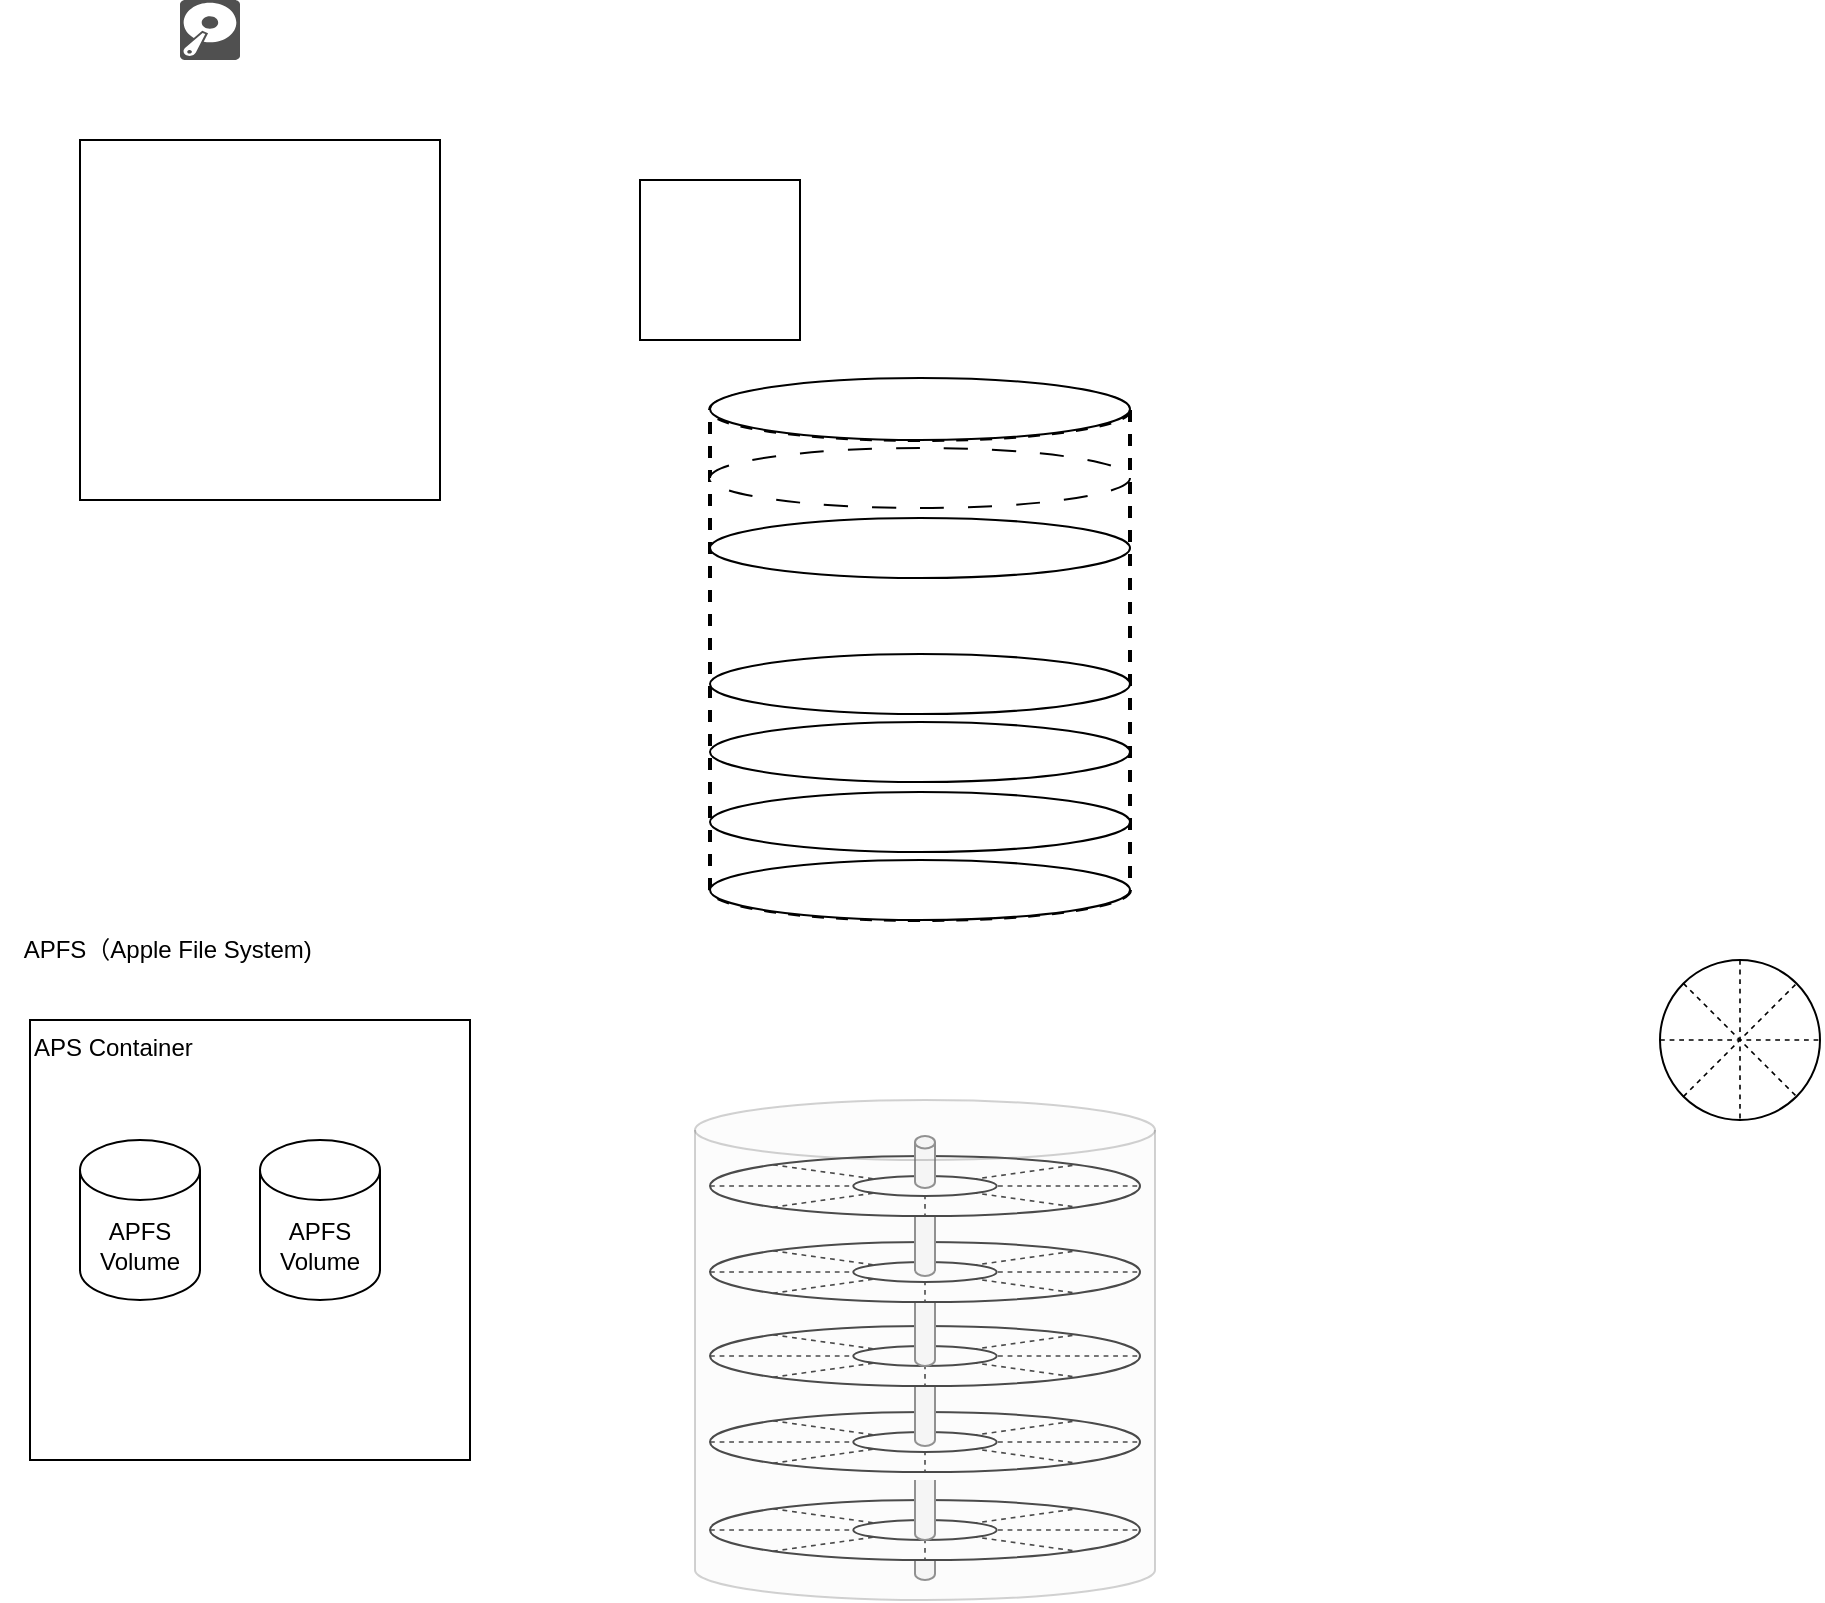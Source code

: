 <mxfile version="26.2.14">
  <diagram name="Page-1" id="9L2meRk_JBLG6YlEUMpU">
    <mxGraphModel dx="1183" dy="915" grid="1" gridSize="10" guides="1" tooltips="1" connect="1" arrows="1" fold="1" page="1" pageScale="1" pageWidth="850" pageHeight="600" math="0" shadow="0">
      <root>
        <mxCell id="0" />
        <mxCell id="1" parent="0" />
        <mxCell id="-ovvbeKDPaPcIJPVTbLh-205" value="" style="shape=cylinder3;whiteSpace=wrap;html=1;boundedLbl=1;backgroundOutline=1;size=3.111;fillColor=#f5f5f5;fontColor=#333333;strokeColor=#666666;" vertex="1" parent="1">
          <mxGeometry x="527.5" y="930" width="10" height="20" as="geometry" />
        </mxCell>
        <mxCell id="-ovvbeKDPaPcIJPVTbLh-1" value="" style="sketch=0;pointerEvents=1;shadow=0;dashed=0;html=1;strokeColor=none;fillColor=#505050;labelPosition=center;verticalLabelPosition=bottom;verticalAlign=top;outlineConnect=0;align=center;shape=mxgraph.office.devices.hard_disk;" vertex="1" parent="1">
          <mxGeometry x="160" y="160" width="30" height="30" as="geometry" />
        </mxCell>
        <mxCell id="-ovvbeKDPaPcIJPVTbLh-2" value="" style="whiteSpace=wrap;html=1;aspect=fixed;" vertex="1" parent="1">
          <mxGeometry x="110" y="230" width="180" height="180" as="geometry" />
        </mxCell>
        <mxCell id="-ovvbeKDPaPcIJPVTbLh-3" value="" style="whiteSpace=wrap;html=1;aspect=fixed;" vertex="1" parent="1">
          <mxGeometry x="390" y="250" width="80" height="80" as="geometry" />
        </mxCell>
        <mxCell id="-ovvbeKDPaPcIJPVTbLh-4" value="APS Container" style="whiteSpace=wrap;html=1;aspect=fixed;align=left;verticalAlign=top;" vertex="1" parent="1">
          <mxGeometry x="85" y="670" width="220" height="220" as="geometry" />
        </mxCell>
        <mxCell id="-ovvbeKDPaPcIJPVTbLh-6" value="APFS（Apple File System)&amp;nbsp;" style="text;html=1;align=center;verticalAlign=middle;rounded=0;resizeWidth=1;autosize=1;" vertex="1" parent="1">
          <mxGeometry x="70" y="620" width="170" height="30" as="geometry" />
        </mxCell>
        <mxCell id="-ovvbeKDPaPcIJPVTbLh-7" value="APFS Volume" style="shape=cylinder3;whiteSpace=wrap;html=1;boundedLbl=1;backgroundOutline=1;size=15;" vertex="1" parent="1">
          <mxGeometry x="110" y="730" width="60" height="80" as="geometry" />
        </mxCell>
        <mxCell id="-ovvbeKDPaPcIJPVTbLh-8" value="APFS Volume" style="shape=cylinder3;whiteSpace=wrap;html=1;boundedLbl=1;backgroundOutline=1;size=15;" vertex="1" parent="1">
          <mxGeometry x="200" y="730" width="60" height="80" as="geometry" />
        </mxCell>
        <mxCell id="-ovvbeKDPaPcIJPVTbLh-9" value="" style="shape=cylinder3;whiteSpace=wrap;html=1;boundedLbl=1;backgroundOutline=1;size=15;dashed=1;strokeWidth=2;" vertex="1" parent="1">
          <mxGeometry x="425" y="350" width="210" height="270" as="geometry" />
        </mxCell>
        <mxCell id="-ovvbeKDPaPcIJPVTbLh-10" value="" style="ellipse;whiteSpace=wrap;html=1;dashed=1;dashPattern=12 12;" vertex="1" parent="1">
          <mxGeometry x="425" y="384" width="210" height="30" as="geometry" />
        </mxCell>
        <mxCell id="-ovvbeKDPaPcIJPVTbLh-11" value="" style="ellipse;whiteSpace=wrap;html=1;" vertex="1" parent="1">
          <mxGeometry x="425" y="419" width="210" height="30" as="geometry" />
        </mxCell>
        <mxCell id="-ovvbeKDPaPcIJPVTbLh-13" value="" style="ellipse;whiteSpace=wrap;html=1;" vertex="1" parent="1">
          <mxGeometry x="425" y="487" width="210" height="30" as="geometry" />
        </mxCell>
        <mxCell id="-ovvbeKDPaPcIJPVTbLh-14" value="" style="ellipse;whiteSpace=wrap;html=1;" vertex="1" parent="1">
          <mxGeometry x="425" y="521" width="210" height="30" as="geometry" />
        </mxCell>
        <mxCell id="-ovvbeKDPaPcIJPVTbLh-15" value="" style="ellipse;whiteSpace=wrap;html=1;" vertex="1" parent="1">
          <mxGeometry x="425" y="556" width="210" height="30" as="geometry" />
        </mxCell>
        <mxCell id="-ovvbeKDPaPcIJPVTbLh-17" value="" style="ellipse;whiteSpace=wrap;html=1;" vertex="1" parent="1">
          <mxGeometry x="425" y="590" width="210" height="30" as="geometry" />
        </mxCell>
        <mxCell id="-ovvbeKDPaPcIJPVTbLh-18" value="" style="ellipse;whiteSpace=wrap;html=1;" vertex="1" parent="1">
          <mxGeometry x="425" y="349" width="210" height="31" as="geometry" />
        </mxCell>
        <mxCell id="-ovvbeKDPaPcIJPVTbLh-43" value="" style="ellipse;whiteSpace=wrap;html=1;container=0;fillColor=none;" vertex="1" parent="1">
          <mxGeometry x="900" y="640" width="80" height="80" as="geometry" />
        </mxCell>
        <mxCell id="-ovvbeKDPaPcIJPVTbLh-44" value="" style="endArrow=none;html=1;rounded=0;exitX=0;exitY=0.5;exitDx=0;exitDy=0;entryX=1;entryY=0.5;entryDx=0;entryDy=0;dashed=1;strokeWidth=0.8;" edge="1" parent="1" source="-ovvbeKDPaPcIJPVTbLh-43" target="-ovvbeKDPaPcIJPVTbLh-43">
          <mxGeometry width="50" height="50" relative="1" as="geometry">
            <mxPoint x="900" y="730" as="sourcePoint" />
            <mxPoint x="956.25" y="673.75" as="targetPoint" />
          </mxGeometry>
        </mxCell>
        <mxCell id="-ovvbeKDPaPcIJPVTbLh-45" value="" style="endArrow=none;html=1;rounded=0;exitX=0.5;exitY=0;exitDx=0;exitDy=0;entryX=0.5;entryY=1;entryDx=0;entryDy=0;dashed=1;strokeWidth=0.8;" edge="1" parent="1" source="-ovvbeKDPaPcIJPVTbLh-43" target="-ovvbeKDPaPcIJPVTbLh-43">
          <mxGeometry width="50" height="50" relative="1" as="geometry">
            <mxPoint x="911.25" y="696.25" as="sourcePoint" />
            <mxPoint x="1001.25" y="696.25" as="targetPoint" />
          </mxGeometry>
        </mxCell>
        <mxCell id="-ovvbeKDPaPcIJPVTbLh-46" value="" style="endArrow=none;html=1;rounded=0;exitX=0;exitY=1;exitDx=0;exitDy=0;entryX=1;entryY=0;entryDx=0;entryDy=0;dashed=1;strokeWidth=0.8;" edge="1" parent="1" source="-ovvbeKDPaPcIJPVTbLh-43" target="-ovvbeKDPaPcIJPVTbLh-43">
          <mxGeometry width="50" height="50" relative="1" as="geometry">
            <mxPoint x="913.5" y="716.5" as="sourcePoint" />
            <mxPoint x="976.5" y="653.5" as="targetPoint" />
          </mxGeometry>
        </mxCell>
        <mxCell id="-ovvbeKDPaPcIJPVTbLh-47" value="" style="endArrow=none;html=1;rounded=0;exitX=0;exitY=0;exitDx=0;exitDy=0;entryX=1;entryY=1;entryDx=0;entryDy=0;dashed=1;strokeWidth=0.8;" edge="1" parent="1" source="-ovvbeKDPaPcIJPVTbLh-43" target="-ovvbeKDPaPcIJPVTbLh-43">
          <mxGeometry width="50" height="50" relative="1" as="geometry">
            <mxPoint x="913.5" y="653.5" as="sourcePoint" />
            <mxPoint x="976.5" y="716.5" as="targetPoint" />
          </mxGeometry>
        </mxCell>
        <mxCell id="-ovvbeKDPaPcIJPVTbLh-136" value="" style="group;movable=1;resizable=1;rotatable=1;deletable=1;editable=1;locked=0;connectable=1;pointerEvents=0;align=center;verticalAlign=top;fontFamily=Helvetica;fontSize=12;fontColor=default;fillColor=default;gradientColor=none;" vertex="1" connectable="0" parent="1">
          <mxGeometry x="425" y="910" width="222.5" height="30" as="geometry" />
        </mxCell>
        <mxCell id="-ovvbeKDPaPcIJPVTbLh-137" value="" style="ellipse;whiteSpace=wrap;html=1;container=0;fillColor=default;movable=1;resizable=1;rotatable=1;deletable=1;editable=1;locked=0;connectable=1;pointerEvents=0;align=center;verticalAlign=top;fontFamily=Helvetica;fontSize=12;fontColor=default;gradientColor=none;" vertex="1" parent="-ovvbeKDPaPcIJPVTbLh-136">
          <mxGeometry width="215" height="30" as="geometry" />
        </mxCell>
        <mxCell id="-ovvbeKDPaPcIJPVTbLh-138" value="" style="endArrow=none;html=1;rounded=0;exitX=0;exitY=0.5;exitDx=0;exitDy=0;entryX=1;entryY=0.5;entryDx=0;entryDy=0;dashed=1;strokeWidth=0.8;movable=1;resizable=1;rotatable=1;deletable=1;editable=1;locked=0;connectable=1;pointerEvents=0;align=center;verticalAlign=top;fontFamily=Helvetica;fontSize=12;fontColor=default;fillColor=default;gradientColor=none;" edge="1" parent="-ovvbeKDPaPcIJPVTbLh-136" source="-ovvbeKDPaPcIJPVTbLh-137" target="-ovvbeKDPaPcIJPVTbLh-137">
          <mxGeometry width="50" height="50" relative="1" as="geometry">
            <mxPoint y="90" as="sourcePoint" />
            <mxPoint x="56.25" y="33.75" as="targetPoint" />
          </mxGeometry>
        </mxCell>
        <mxCell id="-ovvbeKDPaPcIJPVTbLh-139" value="" style="endArrow=none;html=1;rounded=0;exitX=0.5;exitY=0;exitDx=0;exitDy=0;entryX=0.5;entryY=1;entryDx=0;entryDy=0;dashed=1;strokeWidth=0.8;movable=1;resizable=1;rotatable=1;deletable=1;editable=1;locked=0;connectable=1;pointerEvents=0;align=center;verticalAlign=top;fontFamily=Helvetica;fontSize=12;fontColor=default;fillColor=default;gradientColor=none;" edge="1" parent="-ovvbeKDPaPcIJPVTbLh-136" source="-ovvbeKDPaPcIJPVTbLh-137" target="-ovvbeKDPaPcIJPVTbLh-137">
          <mxGeometry width="50" height="50" relative="1" as="geometry">
            <mxPoint x="11.25" y="56.25" as="sourcePoint" />
            <mxPoint x="101.25" y="56.25" as="targetPoint" />
          </mxGeometry>
        </mxCell>
        <mxCell id="-ovvbeKDPaPcIJPVTbLh-140" value="" style="endArrow=none;html=1;rounded=0;exitX=0;exitY=1;exitDx=0;exitDy=0;entryX=1;entryY=0;entryDx=0;entryDy=0;dashed=1;strokeWidth=0.8;movable=1;resizable=1;rotatable=1;deletable=1;editable=1;locked=0;connectable=1;pointerEvents=0;align=center;verticalAlign=top;fontFamily=Helvetica;fontSize=12;fontColor=default;fillColor=default;gradientColor=none;" edge="1" parent="-ovvbeKDPaPcIJPVTbLh-136" source="-ovvbeKDPaPcIJPVTbLh-137" target="-ovvbeKDPaPcIJPVTbLh-137">
          <mxGeometry width="50" height="50" relative="1" as="geometry">
            <mxPoint x="13.5" y="76.5" as="sourcePoint" />
            <mxPoint x="76.5" y="13.5" as="targetPoint" />
          </mxGeometry>
        </mxCell>
        <mxCell id="-ovvbeKDPaPcIJPVTbLh-141" value="" style="endArrow=none;html=1;rounded=0;exitX=0;exitY=0;exitDx=0;exitDy=0;entryX=1;entryY=1;entryDx=0;entryDy=0;dashed=1;strokeWidth=0.8;movable=1;resizable=1;rotatable=1;deletable=1;editable=1;locked=0;connectable=1;pointerEvents=0;align=center;verticalAlign=top;fontFamily=Helvetica;fontSize=12;fontColor=default;fillColor=default;gradientColor=none;" edge="1" parent="-ovvbeKDPaPcIJPVTbLh-136" source="-ovvbeKDPaPcIJPVTbLh-137" target="-ovvbeKDPaPcIJPVTbLh-137">
          <mxGeometry width="50" height="50" relative="1" as="geometry">
            <mxPoint x="13.5" y="13.5" as="sourcePoint" />
            <mxPoint x="76.5" y="76.5" as="targetPoint" />
          </mxGeometry>
        </mxCell>
        <mxCell id="-ovvbeKDPaPcIJPVTbLh-142" value="" style="ellipse;whiteSpace=wrap;html=1;container=0;fillColor=default;aspect=fixed;movable=1;resizable=1;rotatable=1;deletable=1;editable=1;locked=0;connectable=1;pointerEvents=0;align=center;verticalAlign=top;fontFamily=Helvetica;fontSize=12;fontColor=default;gradientColor=none;" vertex="1" parent="-ovvbeKDPaPcIJPVTbLh-136">
          <mxGeometry x="71.66" y="10" width="71.67" height="10" as="geometry" />
        </mxCell>
        <mxCell id="-ovvbeKDPaPcIJPVTbLh-156" value="" style="shape=cylinder3;whiteSpace=wrap;html=1;boundedLbl=1;backgroundOutline=1;size=3.111;fillColor=#f5f5f5;fontColor=#333333;strokeColor=#666666;" vertex="1" parent="-ovvbeKDPaPcIJPVTbLh-136">
          <mxGeometry x="102.5" y="-30" width="10" height="50" as="geometry" />
        </mxCell>
        <mxCell id="-ovvbeKDPaPcIJPVTbLh-129" value="" style="group;movable=1;resizable=1;rotatable=1;deletable=1;editable=1;locked=0;connectable=1;pointerEvents=0;align=center;verticalAlign=top;fontFamily=Helvetica;fontSize=12;fontColor=default;fillColor=default;gradientColor=none;" vertex="1" connectable="0" parent="1">
          <mxGeometry x="425" y="866" width="222.5" height="34" as="geometry" />
        </mxCell>
        <mxCell id="-ovvbeKDPaPcIJPVTbLh-130" value="" style="ellipse;whiteSpace=wrap;html=1;container=0;fillColor=default;movable=1;resizable=1;rotatable=1;deletable=1;editable=1;locked=0;connectable=1;pointerEvents=0;align=center;verticalAlign=top;fontFamily=Helvetica;fontSize=12;fontColor=default;gradientColor=none;" vertex="1" parent="-ovvbeKDPaPcIJPVTbLh-129">
          <mxGeometry width="215" height="30" as="geometry" />
        </mxCell>
        <mxCell id="-ovvbeKDPaPcIJPVTbLh-131" value="" style="endArrow=none;html=1;rounded=0;exitX=0;exitY=0.5;exitDx=0;exitDy=0;entryX=1;entryY=0.5;entryDx=0;entryDy=0;dashed=1;strokeWidth=0.8;movable=1;resizable=1;rotatable=1;deletable=1;editable=1;locked=0;connectable=1;pointerEvents=0;align=center;verticalAlign=top;fontFamily=Helvetica;fontSize=12;fontColor=default;fillColor=default;gradientColor=none;" edge="1" parent="-ovvbeKDPaPcIJPVTbLh-129" source="-ovvbeKDPaPcIJPVTbLh-130" target="-ovvbeKDPaPcIJPVTbLh-130">
          <mxGeometry width="50" height="50" relative="1" as="geometry">
            <mxPoint y="90" as="sourcePoint" />
            <mxPoint x="56.25" y="33.75" as="targetPoint" />
          </mxGeometry>
        </mxCell>
        <mxCell id="-ovvbeKDPaPcIJPVTbLh-132" value="" style="endArrow=none;html=1;rounded=0;exitX=0.5;exitY=0;exitDx=0;exitDy=0;entryX=0.5;entryY=1;entryDx=0;entryDy=0;dashed=1;strokeWidth=0.8;movable=1;resizable=1;rotatable=1;deletable=1;editable=1;locked=0;connectable=1;pointerEvents=0;align=center;verticalAlign=top;fontFamily=Helvetica;fontSize=12;fontColor=default;fillColor=default;gradientColor=none;" edge="1" parent="-ovvbeKDPaPcIJPVTbLh-129" source="-ovvbeKDPaPcIJPVTbLh-130" target="-ovvbeKDPaPcIJPVTbLh-130">
          <mxGeometry width="50" height="50" relative="1" as="geometry">
            <mxPoint x="11.25" y="56.25" as="sourcePoint" />
            <mxPoint x="101.25" y="56.25" as="targetPoint" />
          </mxGeometry>
        </mxCell>
        <mxCell id="-ovvbeKDPaPcIJPVTbLh-133" value="" style="endArrow=none;html=1;rounded=0;exitX=0;exitY=1;exitDx=0;exitDy=0;entryX=1;entryY=0;entryDx=0;entryDy=0;dashed=1;strokeWidth=0.8;movable=1;resizable=1;rotatable=1;deletable=1;editable=1;locked=0;connectable=1;pointerEvents=0;align=center;verticalAlign=top;fontFamily=Helvetica;fontSize=12;fontColor=default;fillColor=default;gradientColor=none;" edge="1" parent="-ovvbeKDPaPcIJPVTbLh-129" source="-ovvbeKDPaPcIJPVTbLh-130" target="-ovvbeKDPaPcIJPVTbLh-130">
          <mxGeometry width="50" height="50" relative="1" as="geometry">
            <mxPoint x="13.5" y="76.5" as="sourcePoint" />
            <mxPoint x="76.5" y="13.5" as="targetPoint" />
          </mxGeometry>
        </mxCell>
        <mxCell id="-ovvbeKDPaPcIJPVTbLh-134" value="" style="endArrow=none;html=1;rounded=0;exitX=0;exitY=0;exitDx=0;exitDy=0;entryX=1;entryY=1;entryDx=0;entryDy=0;dashed=1;strokeWidth=0.8;movable=1;resizable=1;rotatable=1;deletable=1;editable=1;locked=0;connectable=1;pointerEvents=0;align=center;verticalAlign=top;fontFamily=Helvetica;fontSize=12;fontColor=default;fillColor=default;gradientColor=none;" edge="1" parent="-ovvbeKDPaPcIJPVTbLh-129" source="-ovvbeKDPaPcIJPVTbLh-130" target="-ovvbeKDPaPcIJPVTbLh-130">
          <mxGeometry width="50" height="50" relative="1" as="geometry">
            <mxPoint x="13.5" y="13.5" as="sourcePoint" />
            <mxPoint x="76.5" y="76.5" as="targetPoint" />
          </mxGeometry>
        </mxCell>
        <mxCell id="-ovvbeKDPaPcIJPVTbLh-135" value="" style="ellipse;whiteSpace=wrap;html=1;container=0;fillColor=default;aspect=fixed;movable=1;resizable=1;rotatable=1;deletable=1;editable=1;locked=0;connectable=1;pointerEvents=0;align=center;verticalAlign=top;fontFamily=Helvetica;fontSize=12;fontColor=default;gradientColor=none;" vertex="1" parent="-ovvbeKDPaPcIJPVTbLh-129">
          <mxGeometry x="71.66" y="10" width="71.67" height="10" as="geometry" />
        </mxCell>
        <mxCell id="-ovvbeKDPaPcIJPVTbLh-157" value="" style="shape=cylinder3;whiteSpace=wrap;html=1;boundedLbl=1;backgroundOutline=1;size=3.111;fillColor=#f5f5f5;fontColor=#333333;strokeColor=#666666;" vertex="1" parent="1">
          <mxGeometry x="527.5" y="833" width="10" height="50" as="geometry" />
        </mxCell>
        <mxCell id="-ovvbeKDPaPcIJPVTbLh-122" value="" style="group;movable=1;resizable=1;rotatable=1;deletable=1;editable=1;locked=0;connectable=1;pointerEvents=0;align=center;verticalAlign=top;fontFamily=Helvetica;fontSize=12;fontColor=default;fillColor=default;gradientColor=none;" vertex="1" connectable="0" parent="1">
          <mxGeometry x="425" y="823" width="215" height="30" as="geometry" />
        </mxCell>
        <mxCell id="-ovvbeKDPaPcIJPVTbLh-123" value="" style="ellipse;whiteSpace=wrap;html=1;container=0;fillColor=default;movable=1;resizable=1;rotatable=1;deletable=1;editable=1;locked=0;connectable=1;pointerEvents=0;align=center;verticalAlign=top;fontFamily=Helvetica;fontSize=12;fontColor=default;gradientColor=none;" vertex="1" parent="-ovvbeKDPaPcIJPVTbLh-122">
          <mxGeometry width="215" height="30" as="geometry" />
        </mxCell>
        <mxCell id="-ovvbeKDPaPcIJPVTbLh-124" value="" style="endArrow=none;html=1;rounded=0;exitX=0;exitY=0.5;exitDx=0;exitDy=0;entryX=1;entryY=0.5;entryDx=0;entryDy=0;dashed=1;strokeWidth=0.8;movable=1;resizable=1;rotatable=1;deletable=1;editable=1;locked=0;connectable=1;pointerEvents=0;align=center;verticalAlign=top;fontFamily=Helvetica;fontSize=12;fontColor=default;fillColor=default;gradientColor=none;" edge="1" parent="-ovvbeKDPaPcIJPVTbLh-122" source="-ovvbeKDPaPcIJPVTbLh-123" target="-ovvbeKDPaPcIJPVTbLh-123">
          <mxGeometry width="50" height="50" relative="1" as="geometry">
            <mxPoint y="90" as="sourcePoint" />
            <mxPoint x="56.25" y="33.75" as="targetPoint" />
          </mxGeometry>
        </mxCell>
        <mxCell id="-ovvbeKDPaPcIJPVTbLh-125" value="" style="endArrow=none;html=1;rounded=0;exitX=0.5;exitY=0;exitDx=0;exitDy=0;entryX=0.5;entryY=1;entryDx=0;entryDy=0;dashed=1;strokeWidth=0.8;movable=1;resizable=1;rotatable=1;deletable=1;editable=1;locked=0;connectable=1;pointerEvents=0;align=center;verticalAlign=top;fontFamily=Helvetica;fontSize=12;fontColor=default;fillColor=default;gradientColor=none;" edge="1" parent="-ovvbeKDPaPcIJPVTbLh-122" source="-ovvbeKDPaPcIJPVTbLh-123" target="-ovvbeKDPaPcIJPVTbLh-123">
          <mxGeometry width="50" height="50" relative="1" as="geometry">
            <mxPoint x="11.25" y="56.25" as="sourcePoint" />
            <mxPoint x="101.25" y="56.25" as="targetPoint" />
          </mxGeometry>
        </mxCell>
        <mxCell id="-ovvbeKDPaPcIJPVTbLh-126" value="" style="endArrow=none;html=1;rounded=0;exitX=0;exitY=1;exitDx=0;exitDy=0;entryX=1;entryY=0;entryDx=0;entryDy=0;dashed=1;strokeWidth=0.8;movable=1;resizable=1;rotatable=1;deletable=1;editable=1;locked=0;connectable=1;pointerEvents=0;align=center;verticalAlign=top;fontFamily=Helvetica;fontSize=12;fontColor=default;fillColor=default;gradientColor=none;" edge="1" parent="-ovvbeKDPaPcIJPVTbLh-122" source="-ovvbeKDPaPcIJPVTbLh-123" target="-ovvbeKDPaPcIJPVTbLh-123">
          <mxGeometry width="50" height="50" relative="1" as="geometry">
            <mxPoint x="13.5" y="76.5" as="sourcePoint" />
            <mxPoint x="76.5" y="13.5" as="targetPoint" />
          </mxGeometry>
        </mxCell>
        <mxCell id="-ovvbeKDPaPcIJPVTbLh-127" value="" style="endArrow=none;html=1;rounded=0;exitX=0;exitY=0;exitDx=0;exitDy=0;entryX=1;entryY=1;entryDx=0;entryDy=0;dashed=1;strokeWidth=0.8;movable=1;resizable=1;rotatable=1;deletable=1;editable=1;locked=0;connectable=1;pointerEvents=0;align=center;verticalAlign=top;fontFamily=Helvetica;fontSize=12;fontColor=default;fillColor=default;gradientColor=none;" edge="1" parent="-ovvbeKDPaPcIJPVTbLh-122" source="-ovvbeKDPaPcIJPVTbLh-123" target="-ovvbeKDPaPcIJPVTbLh-123">
          <mxGeometry width="50" height="50" relative="1" as="geometry">
            <mxPoint x="13.5" y="13.5" as="sourcePoint" />
            <mxPoint x="76.5" y="76.5" as="targetPoint" />
          </mxGeometry>
        </mxCell>
        <mxCell id="-ovvbeKDPaPcIJPVTbLh-128" value="" style="ellipse;whiteSpace=wrap;html=1;container=0;fillColor=default;aspect=fixed;movable=1;resizable=1;rotatable=1;deletable=1;editable=1;locked=0;connectable=1;pointerEvents=0;align=center;verticalAlign=top;fontFamily=Helvetica;fontSize=12;fontColor=default;gradientColor=none;" vertex="1" parent="-ovvbeKDPaPcIJPVTbLh-122">
          <mxGeometry x="71.66" y="10" width="71.67" height="10" as="geometry" />
        </mxCell>
        <mxCell id="-ovvbeKDPaPcIJPVTbLh-188" value="" style="shape=cylinder3;whiteSpace=wrap;html=1;boundedLbl=1;backgroundOutline=1;size=3.111;fillColor=#f5f5f5;fontColor=#333333;strokeColor=#666666;" vertex="1" parent="1">
          <mxGeometry x="527.5" y="793" width="10" height="50" as="geometry" />
        </mxCell>
        <mxCell id="-ovvbeKDPaPcIJPVTbLh-189" value="" style="group;movable=1;resizable=1;rotatable=1;deletable=1;editable=1;locked=0;connectable=1;pointerEvents=0;align=center;verticalAlign=top;fontFamily=Helvetica;fontSize=12;fontColor=default;fillColor=default;gradientColor=none;" vertex="1" connectable="0" parent="1">
          <mxGeometry x="425" y="781" width="215" height="30" as="geometry" />
        </mxCell>
        <mxCell id="-ovvbeKDPaPcIJPVTbLh-190" value="" style="ellipse;whiteSpace=wrap;html=1;container=0;fillColor=default;movable=1;resizable=1;rotatable=1;deletable=1;editable=1;locked=0;connectable=1;pointerEvents=0;align=center;verticalAlign=top;fontFamily=Helvetica;fontSize=12;fontColor=default;gradientColor=none;" vertex="1" parent="-ovvbeKDPaPcIJPVTbLh-189">
          <mxGeometry width="215" height="30" as="geometry" />
        </mxCell>
        <mxCell id="-ovvbeKDPaPcIJPVTbLh-191" value="" style="endArrow=none;html=1;rounded=0;exitX=0;exitY=0.5;exitDx=0;exitDy=0;entryX=1;entryY=0.5;entryDx=0;entryDy=0;dashed=1;strokeWidth=0.8;movable=1;resizable=1;rotatable=1;deletable=1;editable=1;locked=0;connectable=1;pointerEvents=0;align=center;verticalAlign=top;fontFamily=Helvetica;fontSize=12;fontColor=default;fillColor=default;gradientColor=none;" edge="1" parent="-ovvbeKDPaPcIJPVTbLh-189" source="-ovvbeKDPaPcIJPVTbLh-190" target="-ovvbeKDPaPcIJPVTbLh-190">
          <mxGeometry width="50" height="50" relative="1" as="geometry">
            <mxPoint y="90" as="sourcePoint" />
            <mxPoint x="56.25" y="33.75" as="targetPoint" />
          </mxGeometry>
        </mxCell>
        <mxCell id="-ovvbeKDPaPcIJPVTbLh-192" value="" style="endArrow=none;html=1;rounded=0;exitX=0.5;exitY=0;exitDx=0;exitDy=0;entryX=0.5;entryY=1;entryDx=0;entryDy=0;dashed=1;strokeWidth=0.8;movable=1;resizable=1;rotatable=1;deletable=1;editable=1;locked=0;connectable=1;pointerEvents=0;align=center;verticalAlign=top;fontFamily=Helvetica;fontSize=12;fontColor=default;fillColor=default;gradientColor=none;" edge="1" parent="-ovvbeKDPaPcIJPVTbLh-189" source="-ovvbeKDPaPcIJPVTbLh-190" target="-ovvbeKDPaPcIJPVTbLh-190">
          <mxGeometry width="50" height="50" relative="1" as="geometry">
            <mxPoint x="11.25" y="56.25" as="sourcePoint" />
            <mxPoint x="101.25" y="56.25" as="targetPoint" />
          </mxGeometry>
        </mxCell>
        <mxCell id="-ovvbeKDPaPcIJPVTbLh-193" value="" style="endArrow=none;html=1;rounded=0;exitX=0;exitY=1;exitDx=0;exitDy=0;entryX=1;entryY=0;entryDx=0;entryDy=0;dashed=1;strokeWidth=0.8;movable=1;resizable=1;rotatable=1;deletable=1;editable=1;locked=0;connectable=1;pointerEvents=0;align=center;verticalAlign=top;fontFamily=Helvetica;fontSize=12;fontColor=default;fillColor=default;gradientColor=none;" edge="1" parent="-ovvbeKDPaPcIJPVTbLh-189" source="-ovvbeKDPaPcIJPVTbLh-190" target="-ovvbeKDPaPcIJPVTbLh-190">
          <mxGeometry width="50" height="50" relative="1" as="geometry">
            <mxPoint x="13.5" y="76.5" as="sourcePoint" />
            <mxPoint x="76.5" y="13.5" as="targetPoint" />
          </mxGeometry>
        </mxCell>
        <mxCell id="-ovvbeKDPaPcIJPVTbLh-194" value="" style="endArrow=none;html=1;rounded=0;exitX=0;exitY=0;exitDx=0;exitDy=0;entryX=1;entryY=1;entryDx=0;entryDy=0;dashed=1;strokeWidth=0.8;movable=1;resizable=1;rotatable=1;deletable=1;editable=1;locked=0;connectable=1;pointerEvents=0;align=center;verticalAlign=top;fontFamily=Helvetica;fontSize=12;fontColor=default;fillColor=default;gradientColor=none;" edge="1" parent="-ovvbeKDPaPcIJPVTbLh-189" source="-ovvbeKDPaPcIJPVTbLh-190" target="-ovvbeKDPaPcIJPVTbLh-190">
          <mxGeometry width="50" height="50" relative="1" as="geometry">
            <mxPoint x="13.5" y="13.5" as="sourcePoint" />
            <mxPoint x="76.5" y="76.5" as="targetPoint" />
          </mxGeometry>
        </mxCell>
        <mxCell id="-ovvbeKDPaPcIJPVTbLh-195" value="" style="ellipse;whiteSpace=wrap;html=1;container=0;fillColor=default;aspect=fixed;movable=1;resizable=1;rotatable=1;deletable=1;editable=1;locked=0;connectable=1;pointerEvents=0;align=center;verticalAlign=top;fontFamily=Helvetica;fontSize=12;fontColor=default;gradientColor=none;" vertex="1" parent="-ovvbeKDPaPcIJPVTbLh-189">
          <mxGeometry x="71.66" y="10" width="71.67" height="10" as="geometry" />
        </mxCell>
        <mxCell id="-ovvbeKDPaPcIJPVTbLh-196" value="" style="shape=cylinder3;whiteSpace=wrap;html=1;boundedLbl=1;backgroundOutline=1;size=3.111;fillColor=#f5f5f5;fontColor=#333333;strokeColor=#666666;" vertex="1" parent="1">
          <mxGeometry x="527.5" y="748" width="10" height="50" as="geometry" />
        </mxCell>
        <mxCell id="-ovvbeKDPaPcIJPVTbLh-197" value="" style="group;movable=1;resizable=1;rotatable=1;deletable=1;editable=1;locked=0;connectable=1;pointerEvents=0;align=center;verticalAlign=top;fontFamily=Helvetica;fontSize=12;fontColor=default;fillColor=default;gradientColor=none;" vertex="1" connectable="0" parent="1">
          <mxGeometry x="425" y="738" width="215" height="30" as="geometry" />
        </mxCell>
        <mxCell id="-ovvbeKDPaPcIJPVTbLh-198" value="" style="ellipse;whiteSpace=wrap;html=1;container=0;fillColor=default;movable=1;resizable=1;rotatable=1;deletable=1;editable=1;locked=0;connectable=1;pointerEvents=0;align=center;verticalAlign=top;fontFamily=Helvetica;fontSize=12;fontColor=default;gradientColor=none;" vertex="1" parent="-ovvbeKDPaPcIJPVTbLh-197">
          <mxGeometry width="215" height="30" as="geometry" />
        </mxCell>
        <mxCell id="-ovvbeKDPaPcIJPVTbLh-199" value="" style="endArrow=none;html=1;rounded=0;exitX=0;exitY=0.5;exitDx=0;exitDy=0;entryX=1;entryY=0.5;entryDx=0;entryDy=0;dashed=1;strokeWidth=0.8;movable=1;resizable=1;rotatable=1;deletable=1;editable=1;locked=0;connectable=1;pointerEvents=0;align=center;verticalAlign=top;fontFamily=Helvetica;fontSize=12;fontColor=default;fillColor=default;gradientColor=none;" edge="1" parent="-ovvbeKDPaPcIJPVTbLh-197" source="-ovvbeKDPaPcIJPVTbLh-198" target="-ovvbeKDPaPcIJPVTbLh-198">
          <mxGeometry width="50" height="50" relative="1" as="geometry">
            <mxPoint y="90" as="sourcePoint" />
            <mxPoint x="56.25" y="33.75" as="targetPoint" />
          </mxGeometry>
        </mxCell>
        <mxCell id="-ovvbeKDPaPcIJPVTbLh-200" value="" style="endArrow=none;html=1;rounded=0;exitX=0.5;exitY=0;exitDx=0;exitDy=0;entryX=0.5;entryY=1;entryDx=0;entryDy=0;dashed=1;strokeWidth=0.8;movable=1;resizable=1;rotatable=1;deletable=1;editable=1;locked=0;connectable=1;pointerEvents=0;align=center;verticalAlign=top;fontFamily=Helvetica;fontSize=12;fontColor=default;fillColor=default;gradientColor=none;" edge="1" parent="-ovvbeKDPaPcIJPVTbLh-197" source="-ovvbeKDPaPcIJPVTbLh-198" target="-ovvbeKDPaPcIJPVTbLh-198">
          <mxGeometry width="50" height="50" relative="1" as="geometry">
            <mxPoint x="11.25" y="56.25" as="sourcePoint" />
            <mxPoint x="101.25" y="56.25" as="targetPoint" />
          </mxGeometry>
        </mxCell>
        <mxCell id="-ovvbeKDPaPcIJPVTbLh-201" value="" style="endArrow=none;html=1;rounded=0;exitX=0;exitY=1;exitDx=0;exitDy=0;entryX=1;entryY=0;entryDx=0;entryDy=0;dashed=1;strokeWidth=0.8;movable=1;resizable=1;rotatable=1;deletable=1;editable=1;locked=0;connectable=1;pointerEvents=0;align=center;verticalAlign=top;fontFamily=Helvetica;fontSize=12;fontColor=default;fillColor=default;gradientColor=none;" edge="1" parent="-ovvbeKDPaPcIJPVTbLh-197" source="-ovvbeKDPaPcIJPVTbLh-198" target="-ovvbeKDPaPcIJPVTbLh-198">
          <mxGeometry width="50" height="50" relative="1" as="geometry">
            <mxPoint x="13.5" y="76.5" as="sourcePoint" />
            <mxPoint x="76.5" y="13.5" as="targetPoint" />
          </mxGeometry>
        </mxCell>
        <mxCell id="-ovvbeKDPaPcIJPVTbLh-202" value="" style="endArrow=none;html=1;rounded=0;exitX=0;exitY=0;exitDx=0;exitDy=0;entryX=1;entryY=1;entryDx=0;entryDy=0;dashed=1;strokeWidth=0.8;movable=1;resizable=1;rotatable=1;deletable=1;editable=1;locked=0;connectable=1;pointerEvents=0;align=center;verticalAlign=top;fontFamily=Helvetica;fontSize=12;fontColor=default;fillColor=default;gradientColor=none;" edge="1" parent="-ovvbeKDPaPcIJPVTbLh-197" source="-ovvbeKDPaPcIJPVTbLh-198" target="-ovvbeKDPaPcIJPVTbLh-198">
          <mxGeometry width="50" height="50" relative="1" as="geometry">
            <mxPoint x="13.5" y="13.5" as="sourcePoint" />
            <mxPoint x="76.5" y="76.5" as="targetPoint" />
          </mxGeometry>
        </mxCell>
        <mxCell id="-ovvbeKDPaPcIJPVTbLh-203" value="" style="ellipse;whiteSpace=wrap;html=1;container=0;fillColor=default;aspect=fixed;movable=1;resizable=1;rotatable=1;deletable=1;editable=1;locked=0;connectable=1;pointerEvents=0;align=center;verticalAlign=top;fontFamily=Helvetica;fontSize=12;fontColor=default;gradientColor=none;" vertex="1" parent="-ovvbeKDPaPcIJPVTbLh-197">
          <mxGeometry x="71.66" y="10" width="71.67" height="10" as="geometry" />
        </mxCell>
        <mxCell id="-ovvbeKDPaPcIJPVTbLh-204" value="" style="shape=cylinder3;whiteSpace=wrap;html=1;boundedLbl=1;backgroundOutline=1;size=3.111;fillColor=#f5f5f5;fontColor=#333333;strokeColor=#666666;" vertex="1" parent="-ovvbeKDPaPcIJPVTbLh-197">
          <mxGeometry x="102.5" y="-10" width="10" height="26" as="geometry" />
        </mxCell>
        <mxCell id="-ovvbeKDPaPcIJPVTbLh-208" value="" style="shape=cylinder3;whiteSpace=wrap;html=1;boundedLbl=1;backgroundOutline=1;size=15;fillColor=#f5f5f5;fontColor=#333333;strokeColor=#666666;opacity=30;" vertex="1" parent="1">
          <mxGeometry x="417.5" y="710" width="230" height="250" as="geometry" />
        </mxCell>
      </root>
    </mxGraphModel>
  </diagram>
</mxfile>
